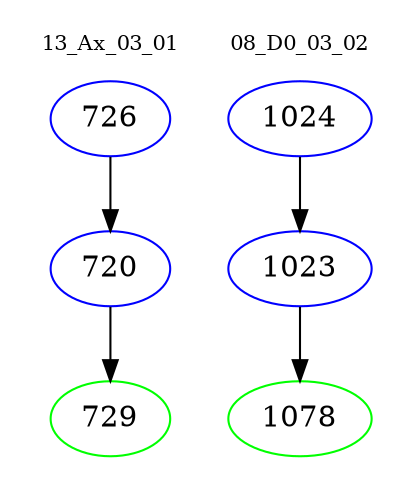 digraph{
subgraph cluster_0 {
color = white
label = "13_Ax_03_01";
fontsize=10;
T0_726 [label="726", color="blue"]
T0_726 -> T0_720 [color="black"]
T0_720 [label="720", color="blue"]
T0_720 -> T0_729 [color="black"]
T0_729 [label="729", color="green"]
}
subgraph cluster_1 {
color = white
label = "08_D0_03_02";
fontsize=10;
T1_1024 [label="1024", color="blue"]
T1_1024 -> T1_1023 [color="black"]
T1_1023 [label="1023", color="blue"]
T1_1023 -> T1_1078 [color="black"]
T1_1078 [label="1078", color="green"]
}
}
